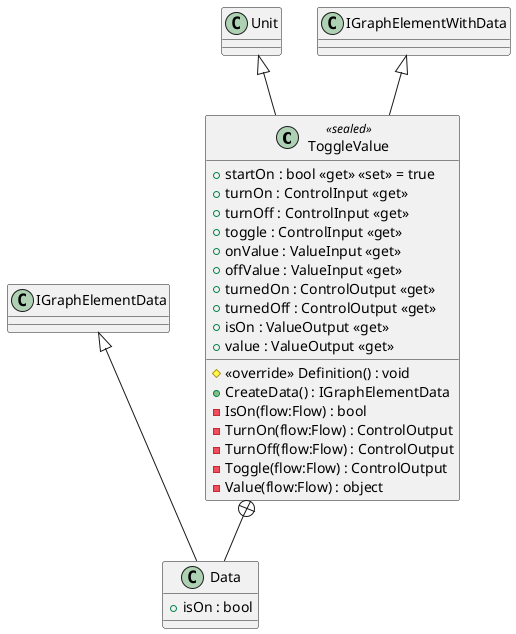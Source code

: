 @startuml
class ToggleValue <<sealed>> {
    + startOn : bool <<get>> <<set>> = true
    + turnOn : ControlInput <<get>>
    + turnOff : ControlInput <<get>>
    + toggle : ControlInput <<get>>
    + onValue : ValueInput <<get>>
    + offValue : ValueInput <<get>>
    + turnedOn : ControlOutput <<get>>
    + turnedOff : ControlOutput <<get>>
    + isOn : ValueOutput <<get>>
    + value : ValueOutput <<get>>
    # <<override>> Definition() : void
    + CreateData() : IGraphElementData
    - IsOn(flow:Flow) : bool
    - TurnOn(flow:Flow) : ControlOutput
    - TurnOff(flow:Flow) : ControlOutput
    - Toggle(flow:Flow) : ControlOutput
    - Value(flow:Flow) : object
}
class Data {
    + isOn : bool
}
Unit <|-- ToggleValue
IGraphElementWithData <|-- ToggleValue
ToggleValue +-- Data
IGraphElementData <|-- Data
@enduml
